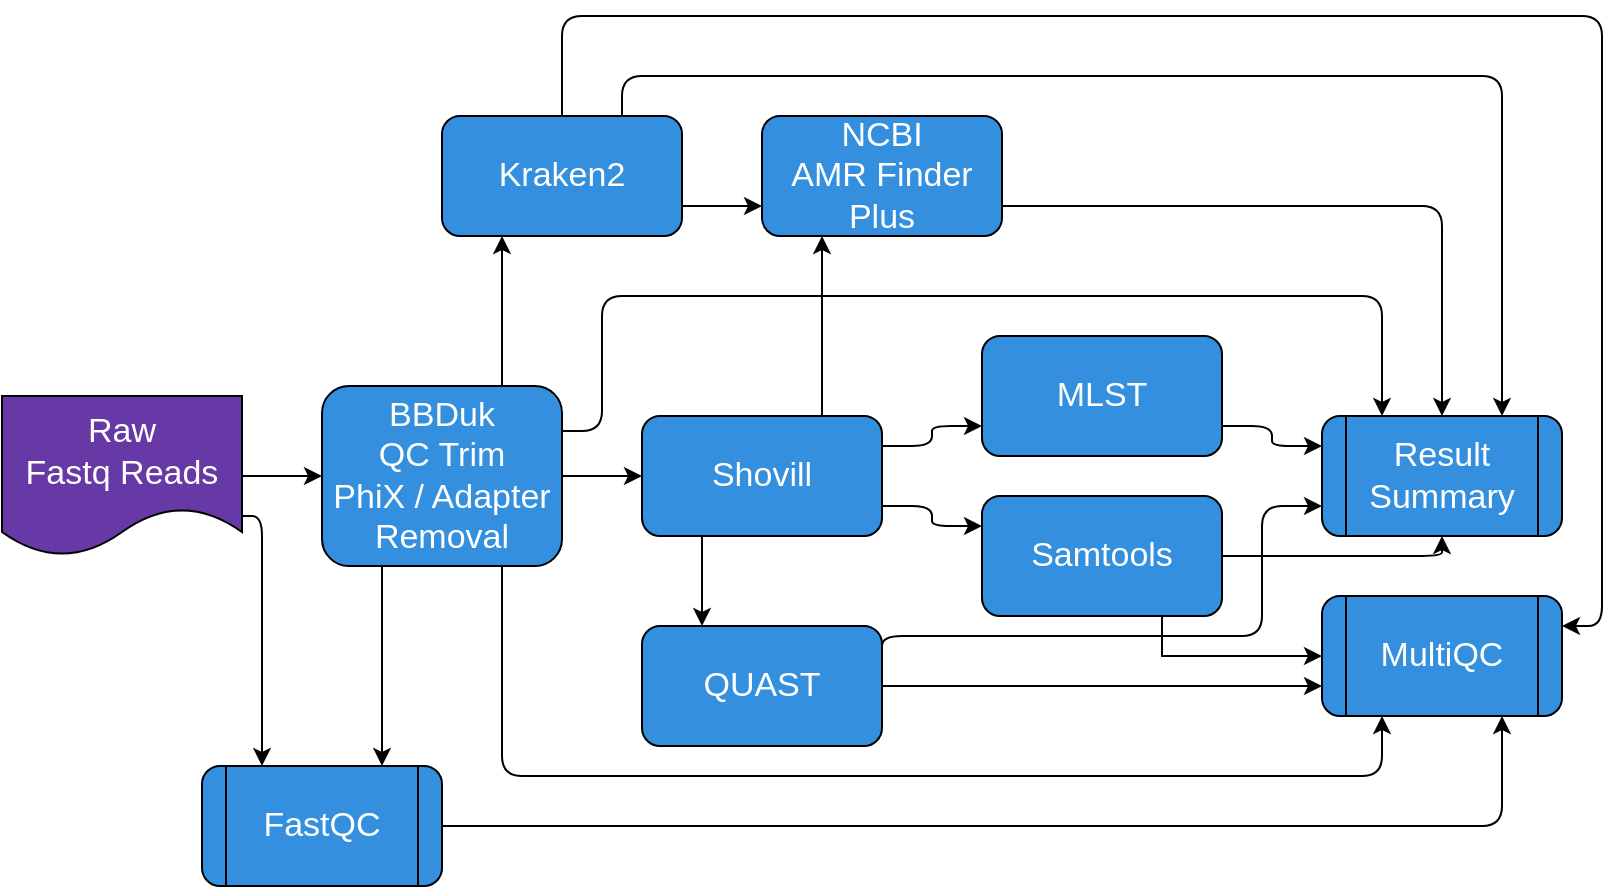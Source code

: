 <mxfile>
    <diagram name="Page-1" id="c7558073-3199-34d8-9f00-42111426c3f3">
        <mxGraphModel dx="1373" dy="1696" grid="1" gridSize="10" guides="1" tooltips="1" connect="1" arrows="1" fold="1" page="1" pageScale="1" pageWidth="1169" pageHeight="827" background="none" math="0" shadow="0">
            <root>
                <mxCell id="0"/>
                <mxCell id="1" parent="0"/>
                <mxCell id="AH-zZbvjfdgHSXruQW5m-133" style="edgeStyle=orthogonalEdgeStyle;rounded=1;orthogonalLoop=1;jettySize=auto;html=1;exitX=1;exitY=0.75;exitDx=0;exitDy=0;entryX=0.25;entryY=0;entryDx=0;entryDy=0;fontSize=17;" parent="1" source="AH-zZbvjfdgHSXruQW5m-96" target="AH-zZbvjfdgHSXruQW5m-117" edge="1">
                    <mxGeometry relative="1" as="geometry">
                        <Array as="points">
                            <mxPoint x="315" y="446"/>
                        </Array>
                    </mxGeometry>
                </mxCell>
                <mxCell id="AH-zZbvjfdgHSXruQW5m-96" value="&lt;div style=&quot;font-size: 17px&quot;&gt;&lt;font style=&quot;font-size: 17px&quot;&gt;Raw &lt;br&gt;&lt;/font&gt;&lt;/div&gt;&lt;div style=&quot;font-size: 17px&quot;&gt;&lt;font style=&quot;font-size: 17px&quot;&gt;Fastq Reads&lt;/font&gt;&lt;/div&gt;" style="shape=document;whiteSpace=wrap;html=1;boundedLbl=1;fontColor=#FFFFFF;fillColor=#6639A6;" parent="1" vertex="1">
                    <mxGeometry x="185" y="386" width="120" height="80" as="geometry"/>
                </mxCell>
                <mxCell id="AH-zZbvjfdgHSXruQW5m-122" style="edgeStyle=orthogonalEdgeStyle;rounded=1;orthogonalLoop=1;jettySize=auto;html=1;exitX=0.75;exitY=0;exitDx=0;exitDy=0;entryX=0.25;entryY=1;entryDx=0;entryDy=0;fontSize=17;" parent="1" source="AH-zZbvjfdgHSXruQW5m-100" target="AH-zZbvjfdgHSXruQW5m-101" edge="1">
                    <mxGeometry relative="1" as="geometry"/>
                </mxCell>
                <mxCell id="AH-zZbvjfdgHSXruQW5m-126" style="edgeStyle=orthogonalEdgeStyle;rounded=1;orthogonalLoop=1;jettySize=auto;html=1;exitX=1;exitY=0.5;exitDx=0;exitDy=0;entryX=0;entryY=0.5;entryDx=0;entryDy=0;fontSize=17;" parent="1" source="AH-zZbvjfdgHSXruQW5m-100" target="AH-zZbvjfdgHSXruQW5m-102" edge="1">
                    <mxGeometry relative="1" as="geometry"/>
                </mxCell>
                <mxCell id="AH-zZbvjfdgHSXruQW5m-135" style="edgeStyle=orthogonalEdgeStyle;rounded=0;orthogonalLoop=1;jettySize=auto;html=1;exitX=0.25;exitY=1;exitDx=0;exitDy=0;entryX=0.75;entryY=0;entryDx=0;entryDy=0;fontSize=17;" parent="1" source="AH-zZbvjfdgHSXruQW5m-100" target="AH-zZbvjfdgHSXruQW5m-117" edge="1">
                    <mxGeometry relative="1" as="geometry"/>
                </mxCell>
                <mxCell id="AH-zZbvjfdgHSXruQW5m-146" style="edgeStyle=orthogonalEdgeStyle;rounded=1;orthogonalLoop=1;jettySize=auto;html=1;exitX=0.75;exitY=1;exitDx=0;exitDy=0;entryX=0.25;entryY=1;entryDx=0;entryDy=0;fontSize=17;" parent="1" source="AH-zZbvjfdgHSXruQW5m-100" target="AH-zZbvjfdgHSXruQW5m-119" edge="1">
                    <mxGeometry relative="1" as="geometry">
                        <Array as="points">
                            <mxPoint x="435" y="576"/>
                            <mxPoint x="875" y="576"/>
                        </Array>
                    </mxGeometry>
                </mxCell>
                <mxCell id="AH-zZbvjfdgHSXruQW5m-152" style="edgeStyle=orthogonalEdgeStyle;rounded=1;orthogonalLoop=1;jettySize=auto;html=1;exitX=1;exitY=0.25;exitDx=0;exitDy=0;entryX=0.25;entryY=0;entryDx=0;entryDy=0;fontSize=17;" parent="1" source="AH-zZbvjfdgHSXruQW5m-100" target="AH-zZbvjfdgHSXruQW5m-150" edge="1">
                    <mxGeometry relative="1" as="geometry">
                        <Array as="points">
                            <mxPoint x="485" y="404"/>
                            <mxPoint x="485" y="336"/>
                            <mxPoint x="875" y="336"/>
                        </Array>
                    </mxGeometry>
                </mxCell>
                <mxCell id="AH-zZbvjfdgHSXruQW5m-100" value="&lt;div style=&quot;font-size: 17px;&quot;&gt;BBDuk&lt;/div&gt;&lt;div style=&quot;font-size: 17px;&quot;&gt;QC Trim&lt;br style=&quot;font-size: 17px;&quot;&gt;&lt;/div&gt;&lt;div style=&quot;font-size: 17px;&quot;&gt;PhiX / Adapter&lt;/div&gt;&lt;div style=&quot;font-size: 17px;&quot;&gt;Removal&lt;br style=&quot;font-size: 17px;&quot;&gt;&lt;/div&gt;" style="rounded=1;whiteSpace=wrap;html=1;fontSize=17;glass=0;sketch=0;shadow=0;fontColor=#FFFFFF;fillColor=#3490DE;" parent="1" vertex="1">
                    <mxGeometry x="345" y="381" width="120" height="90" as="geometry"/>
                </mxCell>
                <mxCell id="AH-zZbvjfdgHSXruQW5m-137" style="edgeStyle=orthogonalEdgeStyle;rounded=0;orthogonalLoop=1;jettySize=auto;html=1;exitX=1;exitY=0.75;exitDx=0;exitDy=0;entryX=0;entryY=0.75;entryDx=0;entryDy=0;fontSize=17;" parent="1" source="AH-zZbvjfdgHSXruQW5m-101" target="AH-zZbvjfdgHSXruQW5m-104" edge="1">
                    <mxGeometry relative="1" as="geometry"/>
                </mxCell>
                <mxCell id="AH-zZbvjfdgHSXruQW5m-156" style="edgeStyle=orthogonalEdgeStyle;rounded=1;orthogonalLoop=1;jettySize=auto;html=1;exitX=0.5;exitY=0;exitDx=0;exitDy=0;entryX=1;entryY=0.25;entryDx=0;entryDy=0;fontSize=17;" parent="1" source="AH-zZbvjfdgHSXruQW5m-101" target="AH-zZbvjfdgHSXruQW5m-119" edge="1">
                    <mxGeometry relative="1" as="geometry">
                        <Array as="points">
                            <mxPoint x="465" y="196"/>
                            <mxPoint x="985" y="196"/>
                            <mxPoint x="985" y="501"/>
                        </Array>
                    </mxGeometry>
                </mxCell>
                <mxCell id="AH-zZbvjfdgHSXruQW5m-157" style="edgeStyle=orthogonalEdgeStyle;rounded=1;orthogonalLoop=1;jettySize=auto;html=1;exitX=0.75;exitY=0;exitDx=0;exitDy=0;entryX=0.75;entryY=0;entryDx=0;entryDy=0;fontSize=17;" parent="1" source="AH-zZbvjfdgHSXruQW5m-101" target="AH-zZbvjfdgHSXruQW5m-150" edge="1">
                    <mxGeometry relative="1" as="geometry"/>
                </mxCell>
                <mxCell id="AH-zZbvjfdgHSXruQW5m-101" value="&lt;div style=&quot;font-size: 17px;&quot;&gt;Kraken2&lt;/div&gt;" style="rounded=1;whiteSpace=wrap;html=1;fontSize=17;glass=0;sketch=0;shadow=0;gradientDirection=east;fontColor=#FFFFFF;fillColor=#3490DE;" parent="1" vertex="1">
                    <mxGeometry x="405" y="246" width="120" height="60" as="geometry"/>
                </mxCell>
                <mxCell id="AH-zZbvjfdgHSXruQW5m-138" style="edgeStyle=orthogonalEdgeStyle;rounded=0;orthogonalLoop=1;jettySize=auto;html=1;exitX=0.75;exitY=0;exitDx=0;exitDy=0;entryX=0.25;entryY=1;entryDx=0;entryDy=0;fontSize=17;" parent="1" source="AH-zZbvjfdgHSXruQW5m-102" target="AH-zZbvjfdgHSXruQW5m-104" edge="1">
                    <mxGeometry relative="1" as="geometry"/>
                </mxCell>
                <mxCell id="AH-zZbvjfdgHSXruQW5m-139" style="edgeStyle=orthogonalEdgeStyle;rounded=1;orthogonalLoop=1;jettySize=auto;html=1;exitX=1;exitY=0.25;exitDx=0;exitDy=0;entryX=0;entryY=0.75;entryDx=0;entryDy=0;fontSize=17;" parent="1" source="AH-zZbvjfdgHSXruQW5m-102" target="AH-zZbvjfdgHSXruQW5m-103" edge="1">
                    <mxGeometry relative="1" as="geometry"/>
                </mxCell>
                <mxCell id="AH-zZbvjfdgHSXruQW5m-140" style="edgeStyle=orthogonalEdgeStyle;rounded=1;orthogonalLoop=1;jettySize=auto;html=1;exitX=1;exitY=0.75;exitDx=0;exitDy=0;entryX=0;entryY=0.25;entryDx=0;entryDy=0;fontSize=17;" parent="1" source="AH-zZbvjfdgHSXruQW5m-102" target="AH-zZbvjfdgHSXruQW5m-130" edge="1">
                    <mxGeometry relative="1" as="geometry"/>
                </mxCell>
                <mxCell id="AH-zZbvjfdgHSXruQW5m-144" style="edgeStyle=orthogonalEdgeStyle;rounded=1;orthogonalLoop=1;jettySize=auto;html=1;exitX=0.25;exitY=1;exitDx=0;exitDy=0;entryX=0.25;entryY=0;entryDx=0;entryDy=0;fontSize=17;" parent="1" source="AH-zZbvjfdgHSXruQW5m-102" target="AH-zZbvjfdgHSXruQW5m-143" edge="1">
                    <mxGeometry relative="1" as="geometry"/>
                </mxCell>
                <mxCell id="AH-zZbvjfdgHSXruQW5m-102" value="&lt;div style=&quot;font-size: 17px;&quot;&gt;Shovill&lt;/div&gt;" style="rounded=1;whiteSpace=wrap;html=1;fontSize=17;glass=0;sketch=0;shadow=0;fontColor=#FFFFFF;fillColor=#3490DE;" parent="1" vertex="1">
                    <mxGeometry x="505" y="396" width="120" height="60" as="geometry"/>
                </mxCell>
                <mxCell id="AH-zZbvjfdgHSXruQW5m-154" style="edgeStyle=orthogonalEdgeStyle;rounded=1;orthogonalLoop=1;jettySize=auto;html=1;exitX=1;exitY=0.75;exitDx=0;exitDy=0;entryX=0;entryY=0.25;entryDx=0;entryDy=0;fontSize=17;" parent="1" source="AH-zZbvjfdgHSXruQW5m-103" target="AH-zZbvjfdgHSXruQW5m-150" edge="1">
                    <mxGeometry relative="1" as="geometry"/>
                </mxCell>
                <mxCell id="AH-zZbvjfdgHSXruQW5m-103" value="MLST" style="rounded=1;whiteSpace=wrap;html=1;fontSize=17;glass=0;sketch=0;shadow=0;fontColor=#FFFFFF;fillColor=#3490DE;" parent="1" vertex="1">
                    <mxGeometry x="675" y="356" width="120" height="60" as="geometry"/>
                </mxCell>
                <mxCell id="AH-zZbvjfdgHSXruQW5m-155" style="edgeStyle=orthogonalEdgeStyle;rounded=1;orthogonalLoop=1;jettySize=auto;html=1;exitX=1;exitY=0.75;exitDx=0;exitDy=0;fontSize=17;" parent="1" source="AH-zZbvjfdgHSXruQW5m-104" target="AH-zZbvjfdgHSXruQW5m-150" edge="1">
                    <mxGeometry relative="1" as="geometry"/>
                </mxCell>
                <mxCell id="AH-zZbvjfdgHSXruQW5m-104" value="&lt;div style=&quot;font-size: 17px;&quot;&gt;NCBI&lt;/div&gt;&lt;div style=&quot;font-size: 17px;&quot;&gt;AMR Finder&lt;br style=&quot;font-size: 17px;&quot;&gt;Plus&lt;br style=&quot;font-size: 17px;&quot;&gt;&lt;/div&gt;" style="rounded=1;whiteSpace=wrap;html=1;fontSize=17;glass=0;sketch=0;shadow=0;fontColor=#FFFFFF;fillColor=#3490DE;" parent="1" vertex="1">
                    <mxGeometry x="565" y="246" width="120" height="60" as="geometry"/>
                </mxCell>
                <mxCell id="AH-zZbvjfdgHSXruQW5m-145" style="edgeStyle=orthogonalEdgeStyle;rounded=1;orthogonalLoop=1;jettySize=auto;html=1;exitX=1;exitY=0.5;exitDx=0;exitDy=0;entryX=0.75;entryY=1;entryDx=0;entryDy=0;fontSize=17;" parent="1" source="AH-zZbvjfdgHSXruQW5m-117" target="AH-zZbvjfdgHSXruQW5m-119" edge="1">
                    <mxGeometry relative="1" as="geometry"/>
                </mxCell>
                <mxCell id="AH-zZbvjfdgHSXruQW5m-117" value="FastQC" style="shape=process;whiteSpace=wrap;html=1;backgroundOutline=1;rounded=1;shadow=0;glass=0;sketch=0;fontSize=17;gradientColor=none;fontColor=#FFFFFF;fillColor=#3490DE;" parent="1" vertex="1">
                    <mxGeometry x="285" y="571" width="120" height="60" as="geometry"/>
                </mxCell>
                <mxCell id="AH-zZbvjfdgHSXruQW5m-119" value="MultiQC" style="shape=process;whiteSpace=wrap;html=1;backgroundOutline=1;rounded=1;shadow=0;glass=0;sketch=0;fontSize=17;gradientColor=none;fontColor=#FFFFFF;fillColor=#3490DE;" parent="1" vertex="1">
                    <mxGeometry x="845" y="486" width="120" height="60" as="geometry"/>
                </mxCell>
                <mxCell id="AH-zZbvjfdgHSXruQW5m-120" value="" style="endArrow=classic;html=1;fontSize=17;entryX=0;entryY=0.5;entryDx=0;entryDy=0;exitX=1;exitY=0.5;exitDx=0;exitDy=0;rounded=1;" parent="1" source="AH-zZbvjfdgHSXruQW5m-96" target="AH-zZbvjfdgHSXruQW5m-100" edge="1">
                    <mxGeometry width="50" height="50" relative="1" as="geometry">
                        <mxPoint x="335" y="336" as="sourcePoint"/>
                        <mxPoint x="615" y="416" as="targetPoint"/>
                    </mxGeometry>
                </mxCell>
                <mxCell id="AH-zZbvjfdgHSXruQW5m-147" style="edgeStyle=orthogonalEdgeStyle;rounded=0;orthogonalLoop=1;jettySize=auto;html=1;exitX=0.75;exitY=1;exitDx=0;exitDy=0;entryX=0;entryY=0.5;entryDx=0;entryDy=0;fontSize=17;" parent="1" source="AH-zZbvjfdgHSXruQW5m-130" target="AH-zZbvjfdgHSXruQW5m-119" edge="1">
                    <mxGeometry relative="1" as="geometry"/>
                </mxCell>
                <mxCell id="AH-zZbvjfdgHSXruQW5m-158" style="edgeStyle=orthogonalEdgeStyle;rounded=1;orthogonalLoop=1;jettySize=auto;html=1;exitX=1;exitY=0.5;exitDx=0;exitDy=0;entryX=0.5;entryY=1;entryDx=0;entryDy=0;fontSize=17;" parent="1" source="AH-zZbvjfdgHSXruQW5m-130" target="AH-zZbvjfdgHSXruQW5m-150" edge="1">
                    <mxGeometry relative="1" as="geometry">
                        <Array as="points">
                            <mxPoint x="905" y="466"/>
                        </Array>
                    </mxGeometry>
                </mxCell>
                <mxCell id="AH-zZbvjfdgHSXruQW5m-130" value="&lt;div&gt;Samtools&lt;/div&gt;" style="rounded=1;whiteSpace=wrap;html=1;shadow=0;glass=0;sketch=0;fontSize=17;gradientColor=none;fontColor=#FFFFFF;fillColor=#3490DE;" parent="1" vertex="1">
                    <mxGeometry x="675" y="436" width="120" height="60" as="geometry"/>
                </mxCell>
                <mxCell id="AH-zZbvjfdgHSXruQW5m-148" style="edgeStyle=orthogonalEdgeStyle;rounded=1;orthogonalLoop=1;jettySize=auto;html=1;exitX=1;exitY=0.5;exitDx=0;exitDy=0;entryX=0;entryY=0.75;entryDx=0;entryDy=0;fontSize=17;" parent="1" source="AH-zZbvjfdgHSXruQW5m-143" target="AH-zZbvjfdgHSXruQW5m-119" edge="1">
                    <mxGeometry relative="1" as="geometry"/>
                </mxCell>
                <mxCell id="AH-zZbvjfdgHSXruQW5m-153" style="edgeStyle=orthogonalEdgeStyle;rounded=1;orthogonalLoop=1;jettySize=auto;html=1;exitX=1;exitY=0.25;exitDx=0;exitDy=0;entryX=0;entryY=0.75;entryDx=0;entryDy=0;fontSize=17;" parent="1" source="AH-zZbvjfdgHSXruQW5m-143" target="AH-zZbvjfdgHSXruQW5m-150" edge="1">
                    <mxGeometry relative="1" as="geometry">
                        <Array as="points">
                            <mxPoint x="625" y="506"/>
                            <mxPoint x="815" y="506"/>
                            <mxPoint x="815" y="441"/>
                        </Array>
                    </mxGeometry>
                </mxCell>
                <mxCell id="AH-zZbvjfdgHSXruQW5m-143" value="QUAST" style="rounded=1;whiteSpace=wrap;html=1;shadow=0;glass=0;sketch=0;fontSize=17;fontColor=#FFFFFF;fillColor=#3490DE;" parent="1" vertex="1">
                    <mxGeometry x="505" y="501" width="120" height="60" as="geometry"/>
                </mxCell>
                <mxCell id="AH-zZbvjfdgHSXruQW5m-150" value="Result Summary" style="shape=process;whiteSpace=wrap;html=1;backgroundOutline=1;rounded=1;shadow=0;glass=0;sketch=0;fontSize=17;gradientColor=none;fontColor=#FFFFFF;fillColor=#3490DE;" parent="1" vertex="1">
                    <mxGeometry x="845" y="396" width="120" height="60" as="geometry"/>
                </mxCell>
            </root>
        </mxGraphModel>
    </diagram>
</mxfile>